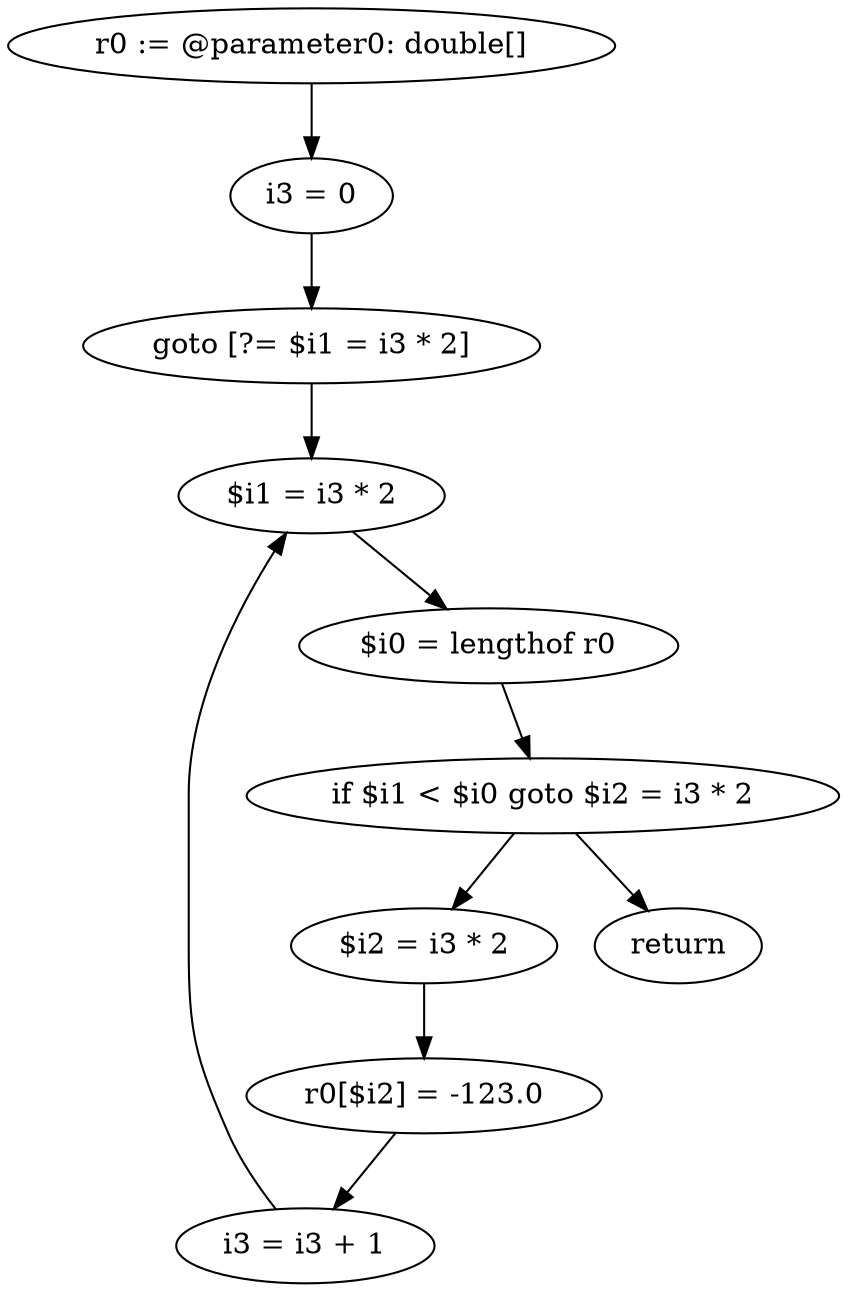 digraph "unitGraph" {
    "r0 := @parameter0: double[]"
    "i3 = 0"
    "goto [?= $i1 = i3 * 2]"
    "$i2 = i3 * 2"
    "r0[$i2] = -123.0"
    "i3 = i3 + 1"
    "$i1 = i3 * 2"
    "$i0 = lengthof r0"
    "if $i1 < $i0 goto $i2 = i3 * 2"
    "return"
    "r0 := @parameter0: double[]"->"i3 = 0";
    "i3 = 0"->"goto [?= $i1 = i3 * 2]";
    "goto [?= $i1 = i3 * 2]"->"$i1 = i3 * 2";
    "$i2 = i3 * 2"->"r0[$i2] = -123.0";
    "r0[$i2] = -123.0"->"i3 = i3 + 1";
    "i3 = i3 + 1"->"$i1 = i3 * 2";
    "$i1 = i3 * 2"->"$i0 = lengthof r0";
    "$i0 = lengthof r0"->"if $i1 < $i0 goto $i2 = i3 * 2";
    "if $i1 < $i0 goto $i2 = i3 * 2"->"return";
    "if $i1 < $i0 goto $i2 = i3 * 2"->"$i2 = i3 * 2";
}
